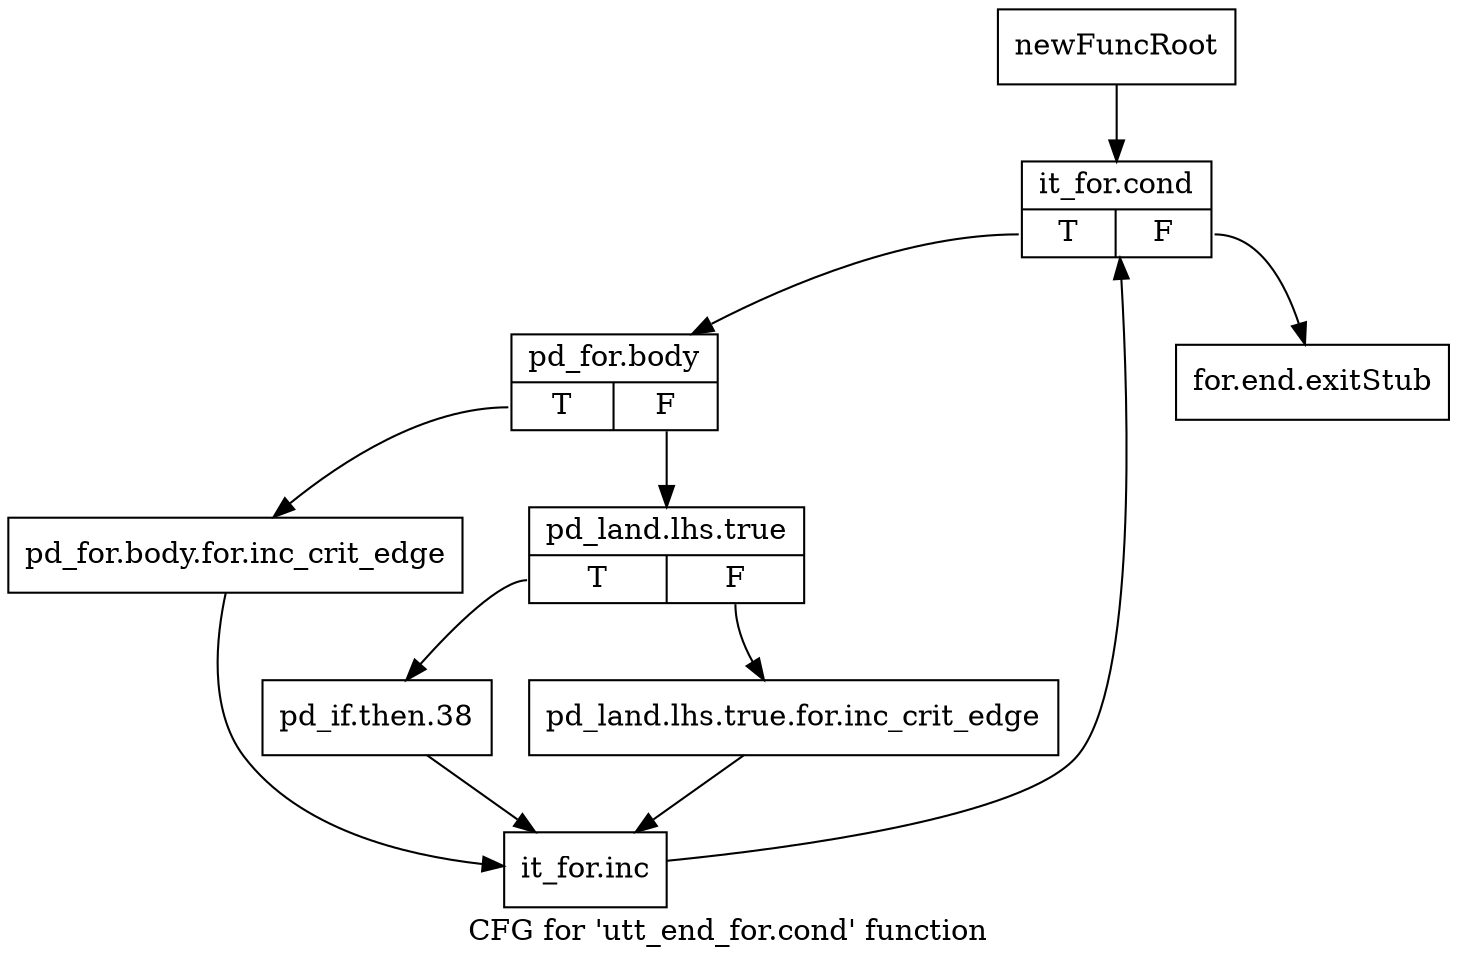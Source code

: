 digraph "CFG for 'utt_end_for.cond' function" {
	label="CFG for 'utt_end_for.cond' function";

	Node0x1359b50 [shape=record,label="{newFuncRoot}"];
	Node0x1359b50 -> Node0x1359bf0;
	Node0x1359ba0 [shape=record,label="{for.end.exitStub}"];
	Node0x1359bf0 [shape=record,label="{it_for.cond|{<s0>T|<s1>F}}"];
	Node0x1359bf0:s0 -> Node0x1359c40;
	Node0x1359bf0:s1 -> Node0x1359ba0;
	Node0x1359c40 [shape=record,label="{pd_for.body|{<s0>T|<s1>F}}"];
	Node0x1359c40:s0 -> Node0x1359d80;
	Node0x1359c40:s1 -> Node0x1359c90;
	Node0x1359c90 [shape=record,label="{pd_land.lhs.true|{<s0>T|<s1>F}}"];
	Node0x1359c90:s0 -> Node0x1359d30;
	Node0x1359c90:s1 -> Node0x1359ce0;
	Node0x1359ce0 [shape=record,label="{pd_land.lhs.true.for.inc_crit_edge}"];
	Node0x1359ce0 -> Node0x1359dd0;
	Node0x1359d30 [shape=record,label="{pd_if.then.38}"];
	Node0x1359d30 -> Node0x1359dd0;
	Node0x1359d80 [shape=record,label="{pd_for.body.for.inc_crit_edge}"];
	Node0x1359d80 -> Node0x1359dd0;
	Node0x1359dd0 [shape=record,label="{it_for.inc}"];
	Node0x1359dd0 -> Node0x1359bf0;
}
